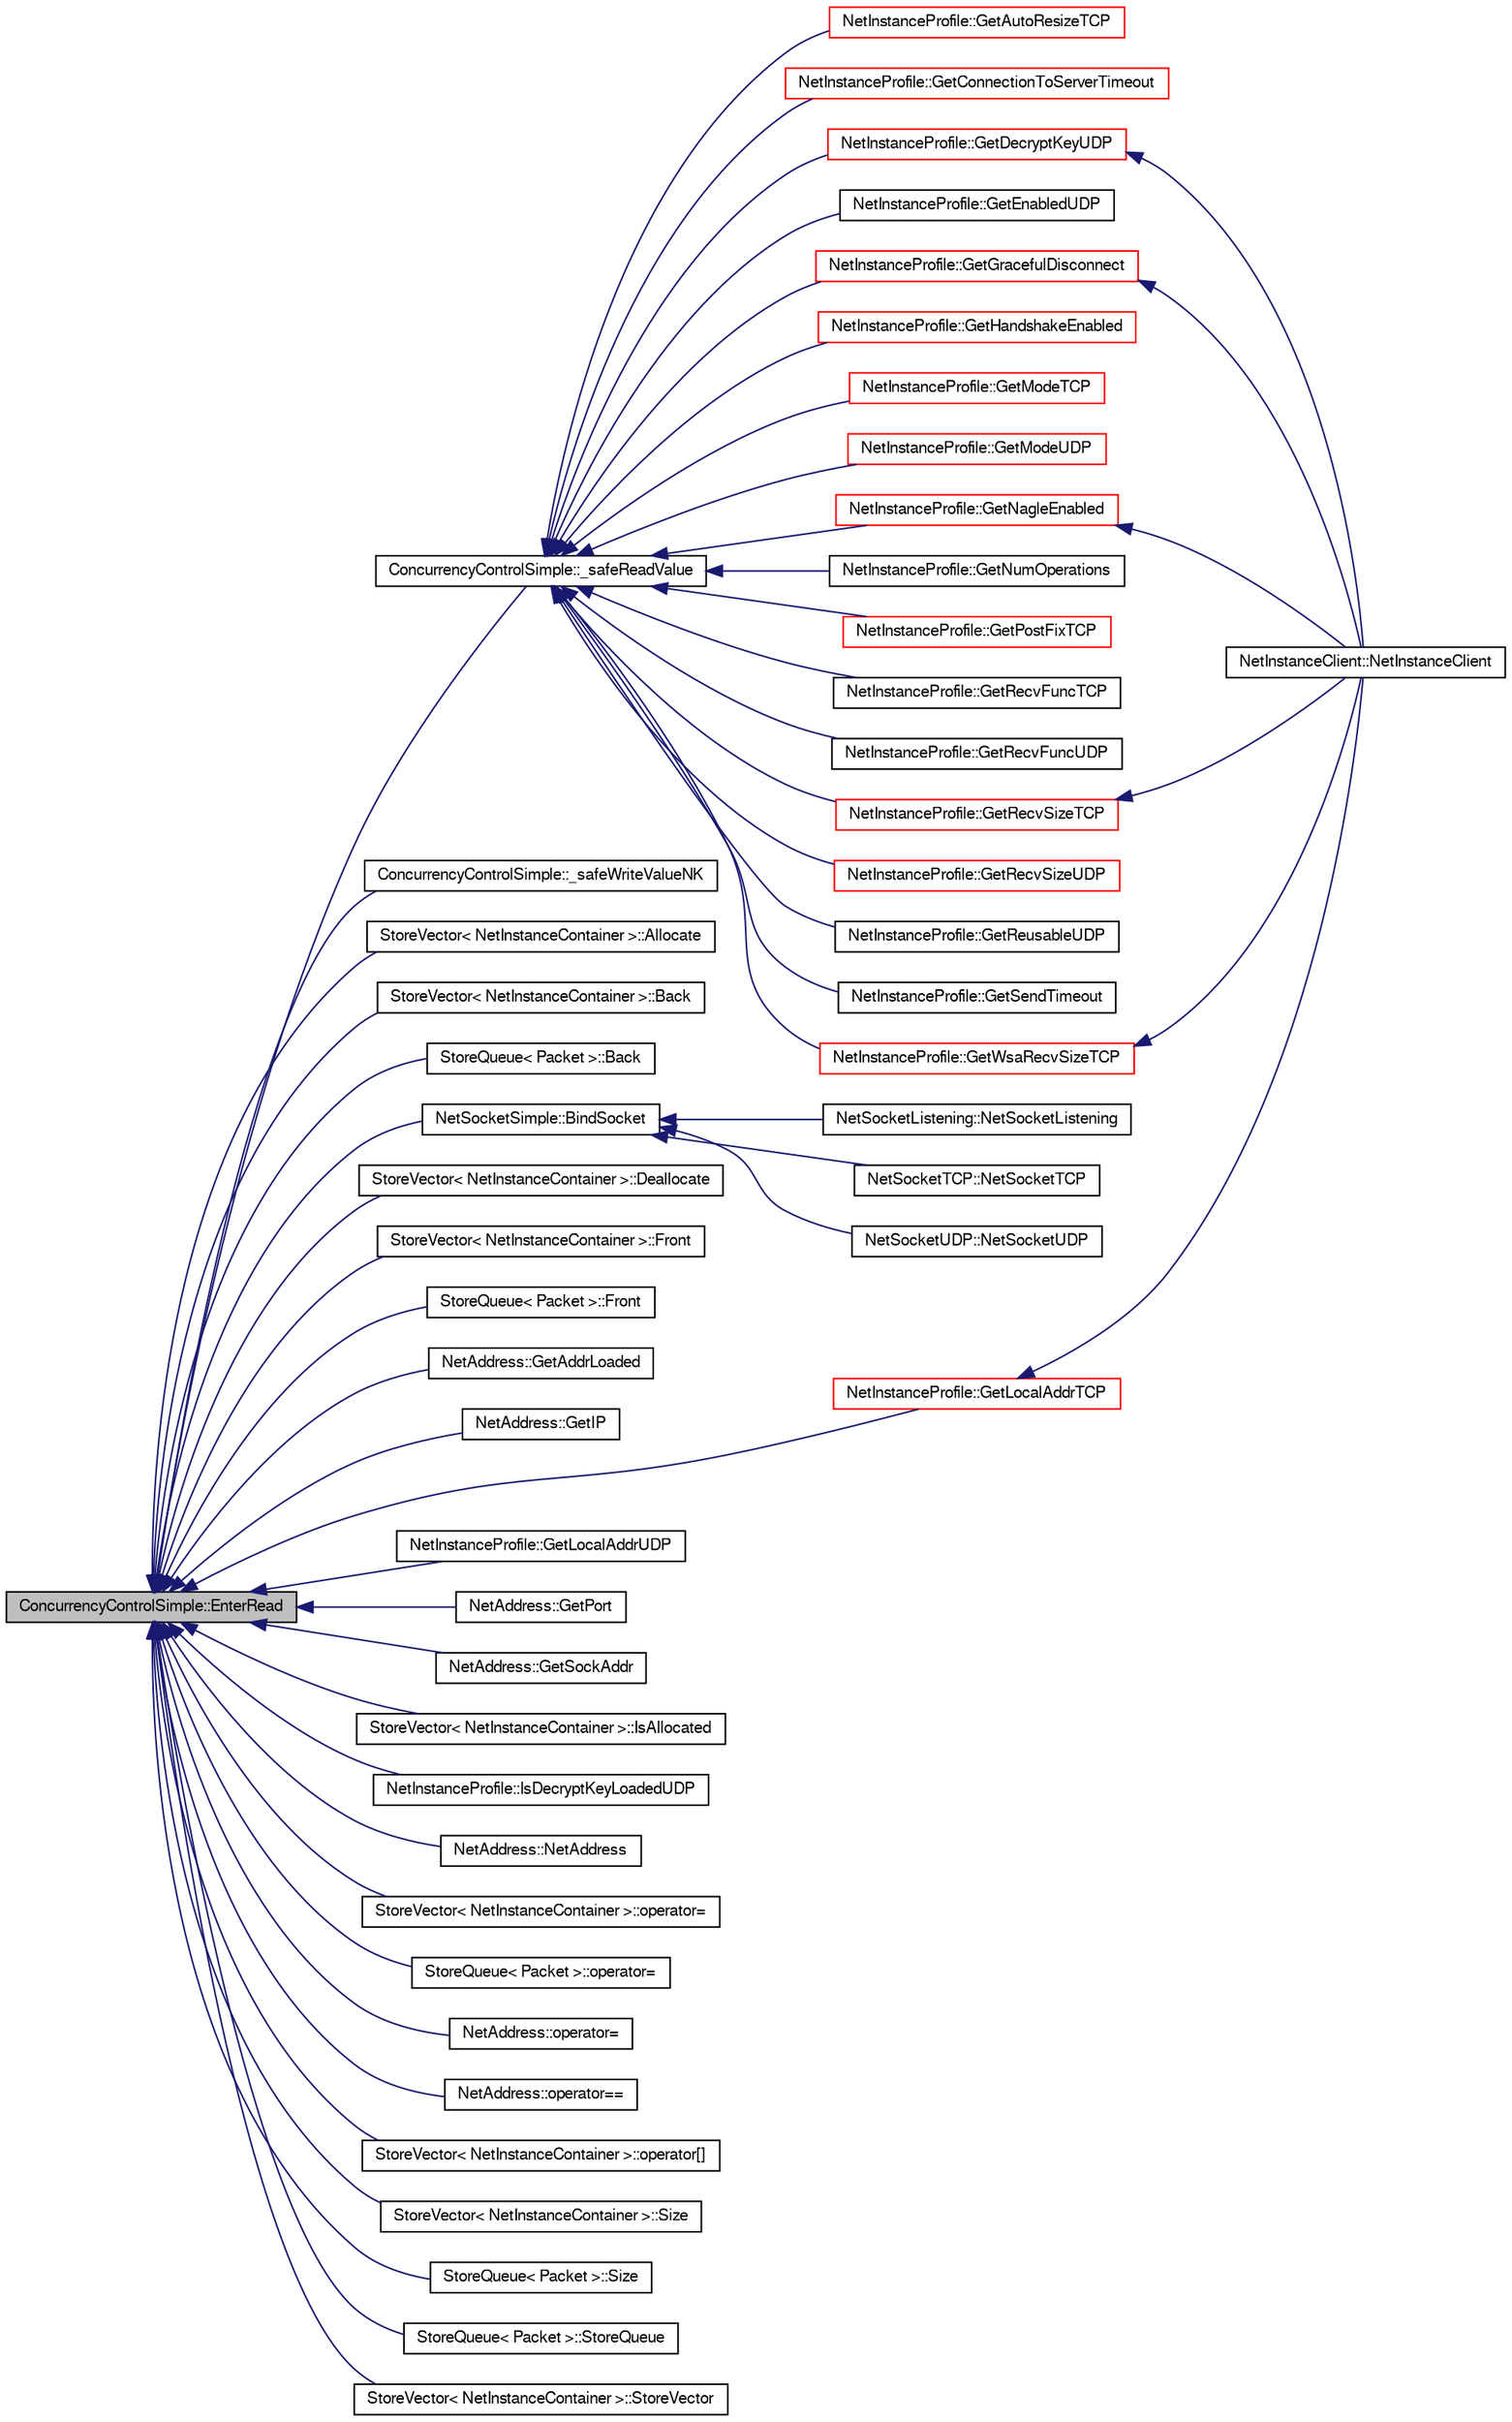 digraph G
{
  edge [fontname="FreeSans",fontsize="10",labelfontname="FreeSans",labelfontsize="10"];
  node [fontname="FreeSans",fontsize="10",shape=record];
  rankdir=LR;
  Node1 [label="ConcurrencyControlSimple::EnterRead",height=0.2,width=0.4,color="black", fillcolor="grey75", style="filled" fontcolor="black"];
  Node1 -> Node2 [dir=back,color="midnightblue",fontsize="10",style="solid",fontname="FreeSans"];
  Node2 [label="ConcurrencyControlSimple::_safeReadValue",height=0.2,width=0.4,color="black", fillcolor="white", style="filled",URL="$class_concurrency_control_simple.html#a1c346ff35d22a75bf37106dbd380481a"];
  Node2 -> Node3 [dir=back,color="midnightblue",fontsize="10",style="solid",fontname="FreeSans"];
  Node3 [label="NetInstanceProfile::GetAutoResizeTCP",height=0.2,width=0.4,color="red", fillcolor="white", style="filled",URL="$class_net_instance_profile.html#a3138ff491860a299c87cc45f17f193bf"];
  Node2 -> Node4 [dir=back,color="midnightblue",fontsize="10",style="solid",fontname="FreeSans"];
  Node4 [label="NetInstanceProfile::GetConnectionToServerTimeout",height=0.2,width=0.4,color="red", fillcolor="white", style="filled",URL="$class_net_instance_profile.html#ab2f53e23e75a13104855efb4f8b4c063"];
  Node2 -> Node5 [dir=back,color="midnightblue",fontsize="10",style="solid",fontname="FreeSans"];
  Node5 [label="NetInstanceProfile::GetDecryptKeyUDP",height=0.2,width=0.4,color="red", fillcolor="white", style="filled",URL="$class_net_instance_profile.html#a960740542942a2264cd7d712b91d9efe"];
  Node5 -> Node6 [dir=back,color="midnightblue",fontsize="10",style="solid",fontname="FreeSans"];
  Node6 [label="NetInstanceClient::NetInstanceClient",height=0.2,width=0.4,color="black", fillcolor="white", style="filled",URL="$class_net_instance_client.html#aa7a4f0d0cd3ea1d433add28d6379efb8"];
  Node2 -> Node7 [dir=back,color="midnightblue",fontsize="10",style="solid",fontname="FreeSans"];
  Node7 [label="NetInstanceProfile::GetEnabledUDP",height=0.2,width=0.4,color="black", fillcolor="white", style="filled",URL="$class_net_instance_profile.html#a0ab850ea670b86d77629eebc7ff7b112"];
  Node2 -> Node8 [dir=back,color="midnightblue",fontsize="10",style="solid",fontname="FreeSans"];
  Node8 [label="NetInstanceProfile::GetGracefulDisconnect",height=0.2,width=0.4,color="red", fillcolor="white", style="filled",URL="$class_net_instance_profile.html#a777efff4a19fb22c97d8f261a634b369"];
  Node8 -> Node6 [dir=back,color="midnightblue",fontsize="10",style="solid",fontname="FreeSans"];
  Node2 -> Node9 [dir=back,color="midnightblue",fontsize="10",style="solid",fontname="FreeSans"];
  Node9 [label="NetInstanceProfile::GetHandshakeEnabled",height=0.2,width=0.4,color="red", fillcolor="white", style="filled",URL="$class_net_instance_profile.html#a8074bff1a8bce0b5466cc2016c536f6d"];
  Node2 -> Node10 [dir=back,color="midnightblue",fontsize="10",style="solid",fontname="FreeSans"];
  Node10 [label="NetInstanceProfile::GetModeTCP",height=0.2,width=0.4,color="red", fillcolor="white", style="filled",URL="$class_net_instance_profile.html#a33d0b363560c97904e1e1b764f49a5c5"];
  Node2 -> Node11 [dir=back,color="midnightblue",fontsize="10",style="solid",fontname="FreeSans"];
  Node11 [label="NetInstanceProfile::GetModeUDP",height=0.2,width=0.4,color="red", fillcolor="white", style="filled",URL="$class_net_instance_profile.html#a58a1289d1dbd339a1ac58a745f78060c"];
  Node2 -> Node12 [dir=back,color="midnightblue",fontsize="10",style="solid",fontname="FreeSans"];
  Node12 [label="NetInstanceProfile::GetNagleEnabled",height=0.2,width=0.4,color="red", fillcolor="white", style="filled",URL="$class_net_instance_profile.html#ac7a15b5090c6f1d28cecebbd0eec6bec"];
  Node12 -> Node6 [dir=back,color="midnightblue",fontsize="10",style="solid",fontname="FreeSans"];
  Node2 -> Node13 [dir=back,color="midnightblue",fontsize="10",style="solid",fontname="FreeSans"];
  Node13 [label="NetInstanceProfile::GetNumOperations",height=0.2,width=0.4,color="black", fillcolor="white", style="filled",URL="$class_net_instance_profile.html#ae4d9e03d9700d57b01921027459c477f"];
  Node2 -> Node14 [dir=back,color="midnightblue",fontsize="10",style="solid",fontname="FreeSans"];
  Node14 [label="NetInstanceProfile::GetPostFixTCP",height=0.2,width=0.4,color="red", fillcolor="white", style="filled",URL="$class_net_instance_profile.html#a1b41a8d54a6fe70d9ac3cf0dbe20ef3a"];
  Node2 -> Node15 [dir=back,color="midnightblue",fontsize="10",style="solid",fontname="FreeSans"];
  Node15 [label="NetInstanceProfile::GetRecvFuncTCP",height=0.2,width=0.4,color="black", fillcolor="white", style="filled",URL="$class_net_instance_profile.html#a08b0f1f7f674a9efc8dd9dfb178b6734"];
  Node2 -> Node16 [dir=back,color="midnightblue",fontsize="10",style="solid",fontname="FreeSans"];
  Node16 [label="NetInstanceProfile::GetRecvFuncUDP",height=0.2,width=0.4,color="black", fillcolor="white", style="filled",URL="$class_net_instance_profile.html#a90c8862d51a7f5477799349c75fd4b5f"];
  Node2 -> Node17 [dir=back,color="midnightblue",fontsize="10",style="solid",fontname="FreeSans"];
  Node17 [label="NetInstanceProfile::GetRecvSizeTCP",height=0.2,width=0.4,color="red", fillcolor="white", style="filled",URL="$class_net_instance_profile.html#a34189e13e8b5a89800f0aa512c80fdb1"];
  Node17 -> Node6 [dir=back,color="midnightblue",fontsize="10",style="solid",fontname="FreeSans"];
  Node2 -> Node18 [dir=back,color="midnightblue",fontsize="10",style="solid",fontname="FreeSans"];
  Node18 [label="NetInstanceProfile::GetRecvSizeUDP",height=0.2,width=0.4,color="red", fillcolor="white", style="filled",URL="$class_net_instance_profile.html#ac93208f09c1034d1ff7b9b4318f60b21"];
  Node2 -> Node19 [dir=back,color="midnightblue",fontsize="10",style="solid",fontname="FreeSans"];
  Node19 [label="NetInstanceProfile::GetReusableUDP",height=0.2,width=0.4,color="black", fillcolor="white", style="filled",URL="$class_net_instance_profile.html#ae877406fe67c71cc18867796a96a8dd6"];
  Node2 -> Node20 [dir=back,color="midnightblue",fontsize="10",style="solid",fontname="FreeSans"];
  Node20 [label="NetInstanceProfile::GetSendTimeout",height=0.2,width=0.4,color="black", fillcolor="white", style="filled",URL="$class_net_instance_profile.html#ad4ed7a0ee24cf165e639fead2ec3e940"];
  Node2 -> Node21 [dir=back,color="midnightblue",fontsize="10",style="solid",fontname="FreeSans"];
  Node21 [label="NetInstanceProfile::GetWsaRecvSizeTCP",height=0.2,width=0.4,color="red", fillcolor="white", style="filled",URL="$class_net_instance_profile.html#a89f3243d78963e4eb890d5fda63877b9"];
  Node21 -> Node6 [dir=back,color="midnightblue",fontsize="10",style="solid",fontname="FreeSans"];
  Node1 -> Node22 [dir=back,color="midnightblue",fontsize="10",style="solid",fontname="FreeSans"];
  Node22 [label="ConcurrencyControlSimple::_safeWriteValueNK",height=0.2,width=0.4,color="black", fillcolor="white", style="filled",URL="$class_concurrency_control_simple.html#a438f34a957e53795f1d3bf8a229ddd43"];
  Node1 -> Node23 [dir=back,color="midnightblue",fontsize="10",style="solid",fontname="FreeSans"];
  Node23 [label="StoreVector\< NetInstanceContainer \>::Allocate",height=0.2,width=0.4,color="black", fillcolor="white", style="filled",URL="$class_store_vector.html#a0793ae4989a4b0e91f8b472b97f09e1f"];
  Node1 -> Node24 [dir=back,color="midnightblue",fontsize="10",style="solid",fontname="FreeSans"];
  Node24 [label="StoreVector\< NetInstanceContainer \>::Back",height=0.2,width=0.4,color="black", fillcolor="white", style="filled",URL="$class_store_vector.html#ac858192f1e1e1e4bdfe6f3167f9cd204"];
  Node1 -> Node25 [dir=back,color="midnightblue",fontsize="10",style="solid",fontname="FreeSans"];
  Node25 [label="StoreQueue\< Packet \>::Back",height=0.2,width=0.4,color="black", fillcolor="white", style="filled",URL="$class_store_queue.html#ae1dd92855531862ecd695ae3d6b708d3"];
  Node1 -> Node26 [dir=back,color="midnightblue",fontsize="10",style="solid",fontname="FreeSans"];
  Node26 [label="NetSocketSimple::BindSocket",height=0.2,width=0.4,color="black", fillcolor="white", style="filled",URL="$class_net_socket_simple.html#a19a162c85a5ef3e7ada4ec79ca253f0b"];
  Node26 -> Node27 [dir=back,color="midnightblue",fontsize="10",style="solid",fontname="FreeSans"];
  Node27 [label="NetSocketListening::NetSocketListening",height=0.2,width=0.4,color="black", fillcolor="white", style="filled",URL="$class_net_socket_listening.html#ac11e3cb079a4f0ac81aae30a40cf11a8"];
  Node26 -> Node28 [dir=back,color="midnightblue",fontsize="10",style="solid",fontname="FreeSans"];
  Node28 [label="NetSocketTCP::NetSocketTCP",height=0.2,width=0.4,color="black", fillcolor="white", style="filled",URL="$class_net_socket_t_c_p.html#a341a9a1dbc86d18ee4857ae9b8715e32"];
  Node26 -> Node29 [dir=back,color="midnightblue",fontsize="10",style="solid",fontname="FreeSans"];
  Node29 [label="NetSocketUDP::NetSocketUDP",height=0.2,width=0.4,color="black", fillcolor="white", style="filled",URL="$class_net_socket_u_d_p.html#ad94115c5314825062cb96777540cc9d8"];
  Node1 -> Node30 [dir=back,color="midnightblue",fontsize="10",style="solid",fontname="FreeSans"];
  Node30 [label="StoreVector\< NetInstanceContainer \>::Deallocate",height=0.2,width=0.4,color="black", fillcolor="white", style="filled",URL="$class_store_vector.html#a751630e7121d73d21a1edad60b6a20fa"];
  Node1 -> Node31 [dir=back,color="midnightblue",fontsize="10",style="solid",fontname="FreeSans"];
  Node31 [label="StoreVector\< NetInstanceContainer \>::Front",height=0.2,width=0.4,color="black", fillcolor="white", style="filled",URL="$class_store_vector.html#a7011731300d7ec28cfde632a9d6eff56"];
  Node1 -> Node32 [dir=back,color="midnightblue",fontsize="10",style="solid",fontname="FreeSans"];
  Node32 [label="StoreQueue\< Packet \>::Front",height=0.2,width=0.4,color="black", fillcolor="white", style="filled",URL="$class_store_queue.html#a94f37b5741e7c96a6072a2d42fa11292"];
  Node1 -> Node33 [dir=back,color="midnightblue",fontsize="10",style="solid",fontname="FreeSans"];
  Node33 [label="NetAddress::GetAddrLoaded",height=0.2,width=0.4,color="black", fillcolor="white", style="filled",URL="$class_net_address.html#a127e429db3746f0902cae9e49331c45b"];
  Node1 -> Node34 [dir=back,color="midnightblue",fontsize="10",style="solid",fontname="FreeSans"];
  Node34 [label="NetAddress::GetIP",height=0.2,width=0.4,color="black", fillcolor="white", style="filled",URL="$class_net_address.html#a7b868c36c3e1406e17d515c019db9e41"];
  Node1 -> Node35 [dir=back,color="midnightblue",fontsize="10",style="solid",fontname="FreeSans"];
  Node35 [label="NetInstanceProfile::GetLocalAddrTCP",height=0.2,width=0.4,color="red", fillcolor="white", style="filled",URL="$class_net_instance_profile.html#a584ba16218e7d6340eebfefaba180477"];
  Node35 -> Node6 [dir=back,color="midnightblue",fontsize="10",style="solid",fontname="FreeSans"];
  Node1 -> Node36 [dir=back,color="midnightblue",fontsize="10",style="solid",fontname="FreeSans"];
  Node36 [label="NetInstanceProfile::GetLocalAddrUDP",height=0.2,width=0.4,color="black", fillcolor="white", style="filled",URL="$class_net_instance_profile.html#a6a74c2b832b5662de13b5e23370129f8"];
  Node1 -> Node37 [dir=back,color="midnightblue",fontsize="10",style="solid",fontname="FreeSans"];
  Node37 [label="NetAddress::GetPort",height=0.2,width=0.4,color="black", fillcolor="white", style="filled",URL="$class_net_address.html#a566dbd2214680b2ddbf735527b9972a3"];
  Node1 -> Node38 [dir=back,color="midnightblue",fontsize="10",style="solid",fontname="FreeSans"];
  Node38 [label="NetAddress::GetSockAddr",height=0.2,width=0.4,color="black", fillcolor="white", style="filled",URL="$class_net_address.html#ab0a0c10c2768f6f5bd6532c5a736f1e2"];
  Node1 -> Node39 [dir=back,color="midnightblue",fontsize="10",style="solid",fontname="FreeSans"];
  Node39 [label="StoreVector\< NetInstanceContainer \>::IsAllocated",height=0.2,width=0.4,color="black", fillcolor="white", style="filled",URL="$class_store_vector.html#ad74fc4edf8bd17c91c208943a5a820b8"];
  Node1 -> Node40 [dir=back,color="midnightblue",fontsize="10",style="solid",fontname="FreeSans"];
  Node40 [label="NetInstanceProfile::IsDecryptKeyLoadedUDP",height=0.2,width=0.4,color="black", fillcolor="white", style="filled",URL="$class_net_instance_profile.html#ae7b72771c67facf3e4b5893b71f82b64"];
  Node1 -> Node41 [dir=back,color="midnightblue",fontsize="10",style="solid",fontname="FreeSans"];
  Node41 [label="NetAddress::NetAddress",height=0.2,width=0.4,color="black", fillcolor="white", style="filled",URL="$class_net_address.html#a5ba35afc6d52b86db53511135ce54e85"];
  Node1 -> Node42 [dir=back,color="midnightblue",fontsize="10",style="solid",fontname="FreeSans"];
  Node42 [label="StoreVector\< NetInstanceContainer \>::operator=",height=0.2,width=0.4,color="black", fillcolor="white", style="filled",URL="$class_store_vector.html#a13901ff5acda2503b3e28b4b5512b97a"];
  Node1 -> Node43 [dir=back,color="midnightblue",fontsize="10",style="solid",fontname="FreeSans"];
  Node43 [label="StoreQueue\< Packet \>::operator=",height=0.2,width=0.4,color="black", fillcolor="white", style="filled",URL="$class_store_queue.html#adb3eac91f8e6105c6b4d710e5dea56c4"];
  Node1 -> Node44 [dir=back,color="midnightblue",fontsize="10",style="solid",fontname="FreeSans"];
  Node44 [label="NetAddress::operator=",height=0.2,width=0.4,color="black", fillcolor="white", style="filled",URL="$class_net_address.html#adadc6cb5bad9ef164963bbd8836d8208"];
  Node1 -> Node45 [dir=back,color="midnightblue",fontsize="10",style="solid",fontname="FreeSans"];
  Node45 [label="NetAddress::operator==",height=0.2,width=0.4,color="black", fillcolor="white", style="filled",URL="$class_net_address.html#a70e4f3cdeb959cad309e60f83d467fe3"];
  Node1 -> Node46 [dir=back,color="midnightblue",fontsize="10",style="solid",fontname="FreeSans"];
  Node46 [label="StoreVector\< NetInstanceContainer \>::operator[]",height=0.2,width=0.4,color="black", fillcolor="white", style="filled",URL="$class_store_vector.html#a1e59bd826b2f085e0a15fe12fca47e17"];
  Node1 -> Node47 [dir=back,color="midnightblue",fontsize="10",style="solid",fontname="FreeSans"];
  Node47 [label="StoreVector\< NetInstanceContainer \>::Size",height=0.2,width=0.4,color="black", fillcolor="white", style="filled",URL="$class_store_vector.html#a161dc8c23affc6290c7dced3f1b77382"];
  Node1 -> Node48 [dir=back,color="midnightblue",fontsize="10",style="solid",fontname="FreeSans"];
  Node48 [label="StoreQueue\< Packet \>::Size",height=0.2,width=0.4,color="black", fillcolor="white", style="filled",URL="$class_store_queue.html#a69b4ffee7bd2200c74eec51f5b9b5e6d"];
  Node1 -> Node49 [dir=back,color="midnightblue",fontsize="10",style="solid",fontname="FreeSans"];
  Node49 [label="StoreQueue\< Packet \>::StoreQueue",height=0.2,width=0.4,color="black", fillcolor="white", style="filled",URL="$class_store_queue.html#a7a98b8bdec40b04616061f8368191a6d"];
  Node1 -> Node50 [dir=back,color="midnightblue",fontsize="10",style="solid",fontname="FreeSans"];
  Node50 [label="StoreVector\< NetInstanceContainer \>::StoreVector",height=0.2,width=0.4,color="black", fillcolor="white", style="filled",URL="$class_store_vector.html#a0e2187ce207205c0815e3419b31e2ac6"];
}
